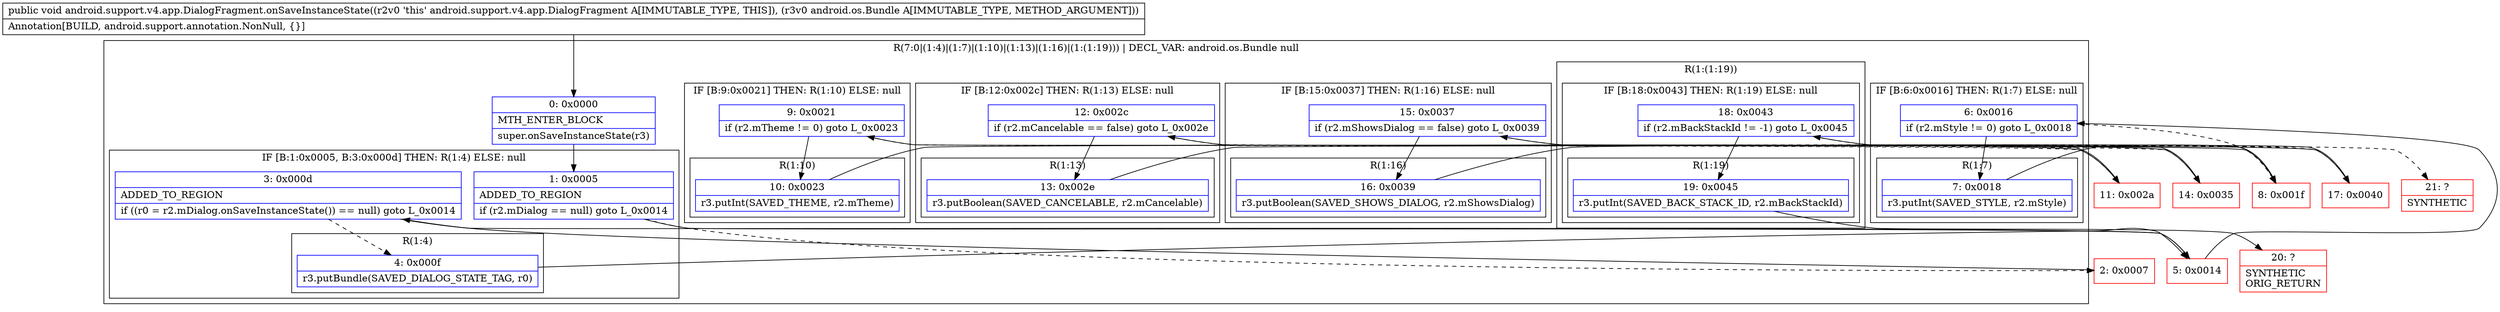 digraph "CFG forandroid.support.v4.app.DialogFragment.onSaveInstanceState(Landroid\/os\/Bundle;)V" {
subgraph cluster_Region_1684652151 {
label = "R(7:0|(1:4)|(1:7)|(1:10)|(1:13)|(1:16)|(1:(1:19))) | DECL_VAR: android.os.Bundle null\l";
node [shape=record,color=blue];
Node_0 [shape=record,label="{0\:\ 0x0000|MTH_ENTER_BLOCK\l|super.onSaveInstanceState(r3)\l}"];
subgraph cluster_IfRegion_2066487155 {
label = "IF [B:1:0x0005, B:3:0x000d] THEN: R(1:4) ELSE: null";
node [shape=record,color=blue];
Node_1 [shape=record,label="{1\:\ 0x0005|ADDED_TO_REGION\l|if (r2.mDialog == null) goto L_0x0014\l}"];
Node_3 [shape=record,label="{3\:\ 0x000d|ADDED_TO_REGION\l|if ((r0 = r2.mDialog.onSaveInstanceState()) == null) goto L_0x0014\l}"];
subgraph cluster_Region_993485784 {
label = "R(1:4)";
node [shape=record,color=blue];
Node_4 [shape=record,label="{4\:\ 0x000f|r3.putBundle(SAVED_DIALOG_STATE_TAG, r0)\l}"];
}
}
subgraph cluster_IfRegion_1177954527 {
label = "IF [B:6:0x0016] THEN: R(1:7) ELSE: null";
node [shape=record,color=blue];
Node_6 [shape=record,label="{6\:\ 0x0016|if (r2.mStyle != 0) goto L_0x0018\l}"];
subgraph cluster_Region_1828069910 {
label = "R(1:7)";
node [shape=record,color=blue];
Node_7 [shape=record,label="{7\:\ 0x0018|r3.putInt(SAVED_STYLE, r2.mStyle)\l}"];
}
}
subgraph cluster_IfRegion_2012886900 {
label = "IF [B:9:0x0021] THEN: R(1:10) ELSE: null";
node [shape=record,color=blue];
Node_9 [shape=record,label="{9\:\ 0x0021|if (r2.mTheme != 0) goto L_0x0023\l}"];
subgraph cluster_Region_2010358768 {
label = "R(1:10)";
node [shape=record,color=blue];
Node_10 [shape=record,label="{10\:\ 0x0023|r3.putInt(SAVED_THEME, r2.mTheme)\l}"];
}
}
subgraph cluster_IfRegion_13901061 {
label = "IF [B:12:0x002c] THEN: R(1:13) ELSE: null";
node [shape=record,color=blue];
Node_12 [shape=record,label="{12\:\ 0x002c|if (r2.mCancelable == false) goto L_0x002e\l}"];
subgraph cluster_Region_1575975323 {
label = "R(1:13)";
node [shape=record,color=blue];
Node_13 [shape=record,label="{13\:\ 0x002e|r3.putBoolean(SAVED_CANCELABLE, r2.mCancelable)\l}"];
}
}
subgraph cluster_IfRegion_2072552645 {
label = "IF [B:15:0x0037] THEN: R(1:16) ELSE: null";
node [shape=record,color=blue];
Node_15 [shape=record,label="{15\:\ 0x0037|if (r2.mShowsDialog == false) goto L_0x0039\l}"];
subgraph cluster_Region_288244839 {
label = "R(1:16)";
node [shape=record,color=blue];
Node_16 [shape=record,label="{16\:\ 0x0039|r3.putBoolean(SAVED_SHOWS_DIALOG, r2.mShowsDialog)\l}"];
}
}
subgraph cluster_Region_825380722 {
label = "R(1:(1:19))";
node [shape=record,color=blue];
subgraph cluster_IfRegion_389532526 {
label = "IF [B:18:0x0043] THEN: R(1:19) ELSE: null";
node [shape=record,color=blue];
Node_18 [shape=record,label="{18\:\ 0x0043|if (r2.mBackStackId != \-1) goto L_0x0045\l}"];
subgraph cluster_Region_698870721 {
label = "R(1:19)";
node [shape=record,color=blue];
Node_19 [shape=record,label="{19\:\ 0x0045|r3.putInt(SAVED_BACK_STACK_ID, r2.mBackStackId)\l}"];
}
}
}
}
Node_2 [shape=record,color=red,label="{2\:\ 0x0007}"];
Node_5 [shape=record,color=red,label="{5\:\ 0x0014}"];
Node_8 [shape=record,color=red,label="{8\:\ 0x001f}"];
Node_11 [shape=record,color=red,label="{11\:\ 0x002a}"];
Node_14 [shape=record,color=red,label="{14\:\ 0x0035}"];
Node_17 [shape=record,color=red,label="{17\:\ 0x0040}"];
Node_20 [shape=record,color=red,label="{20\:\ ?|SYNTHETIC\lORIG_RETURN\l}"];
Node_21 [shape=record,color=red,label="{21\:\ ?|SYNTHETIC\l}"];
MethodNode[shape=record,label="{public void android.support.v4.app.DialogFragment.onSaveInstanceState((r2v0 'this' android.support.v4.app.DialogFragment A[IMMUTABLE_TYPE, THIS]), (r3v0 android.os.Bundle A[IMMUTABLE_TYPE, METHOD_ARGUMENT]))  | Annotation[BUILD, android.support.annotation.NonNull, \{\}]\l}"];
MethodNode -> Node_0;
Node_0 -> Node_1;
Node_1 -> Node_2[style=dashed];
Node_1 -> Node_5;
Node_3 -> Node_4[style=dashed];
Node_3 -> Node_5;
Node_4 -> Node_5;
Node_6 -> Node_7;
Node_6 -> Node_8[style=dashed];
Node_7 -> Node_8;
Node_9 -> Node_10;
Node_9 -> Node_11[style=dashed];
Node_10 -> Node_11;
Node_12 -> Node_13;
Node_12 -> Node_14[style=dashed];
Node_13 -> Node_14;
Node_15 -> Node_16;
Node_15 -> Node_17[style=dashed];
Node_16 -> Node_17;
Node_18 -> Node_19;
Node_18 -> Node_21[style=dashed];
Node_19 -> Node_20;
Node_2 -> Node_3;
Node_5 -> Node_6;
Node_8 -> Node_9;
Node_11 -> Node_12;
Node_14 -> Node_15;
Node_17 -> Node_18;
}


